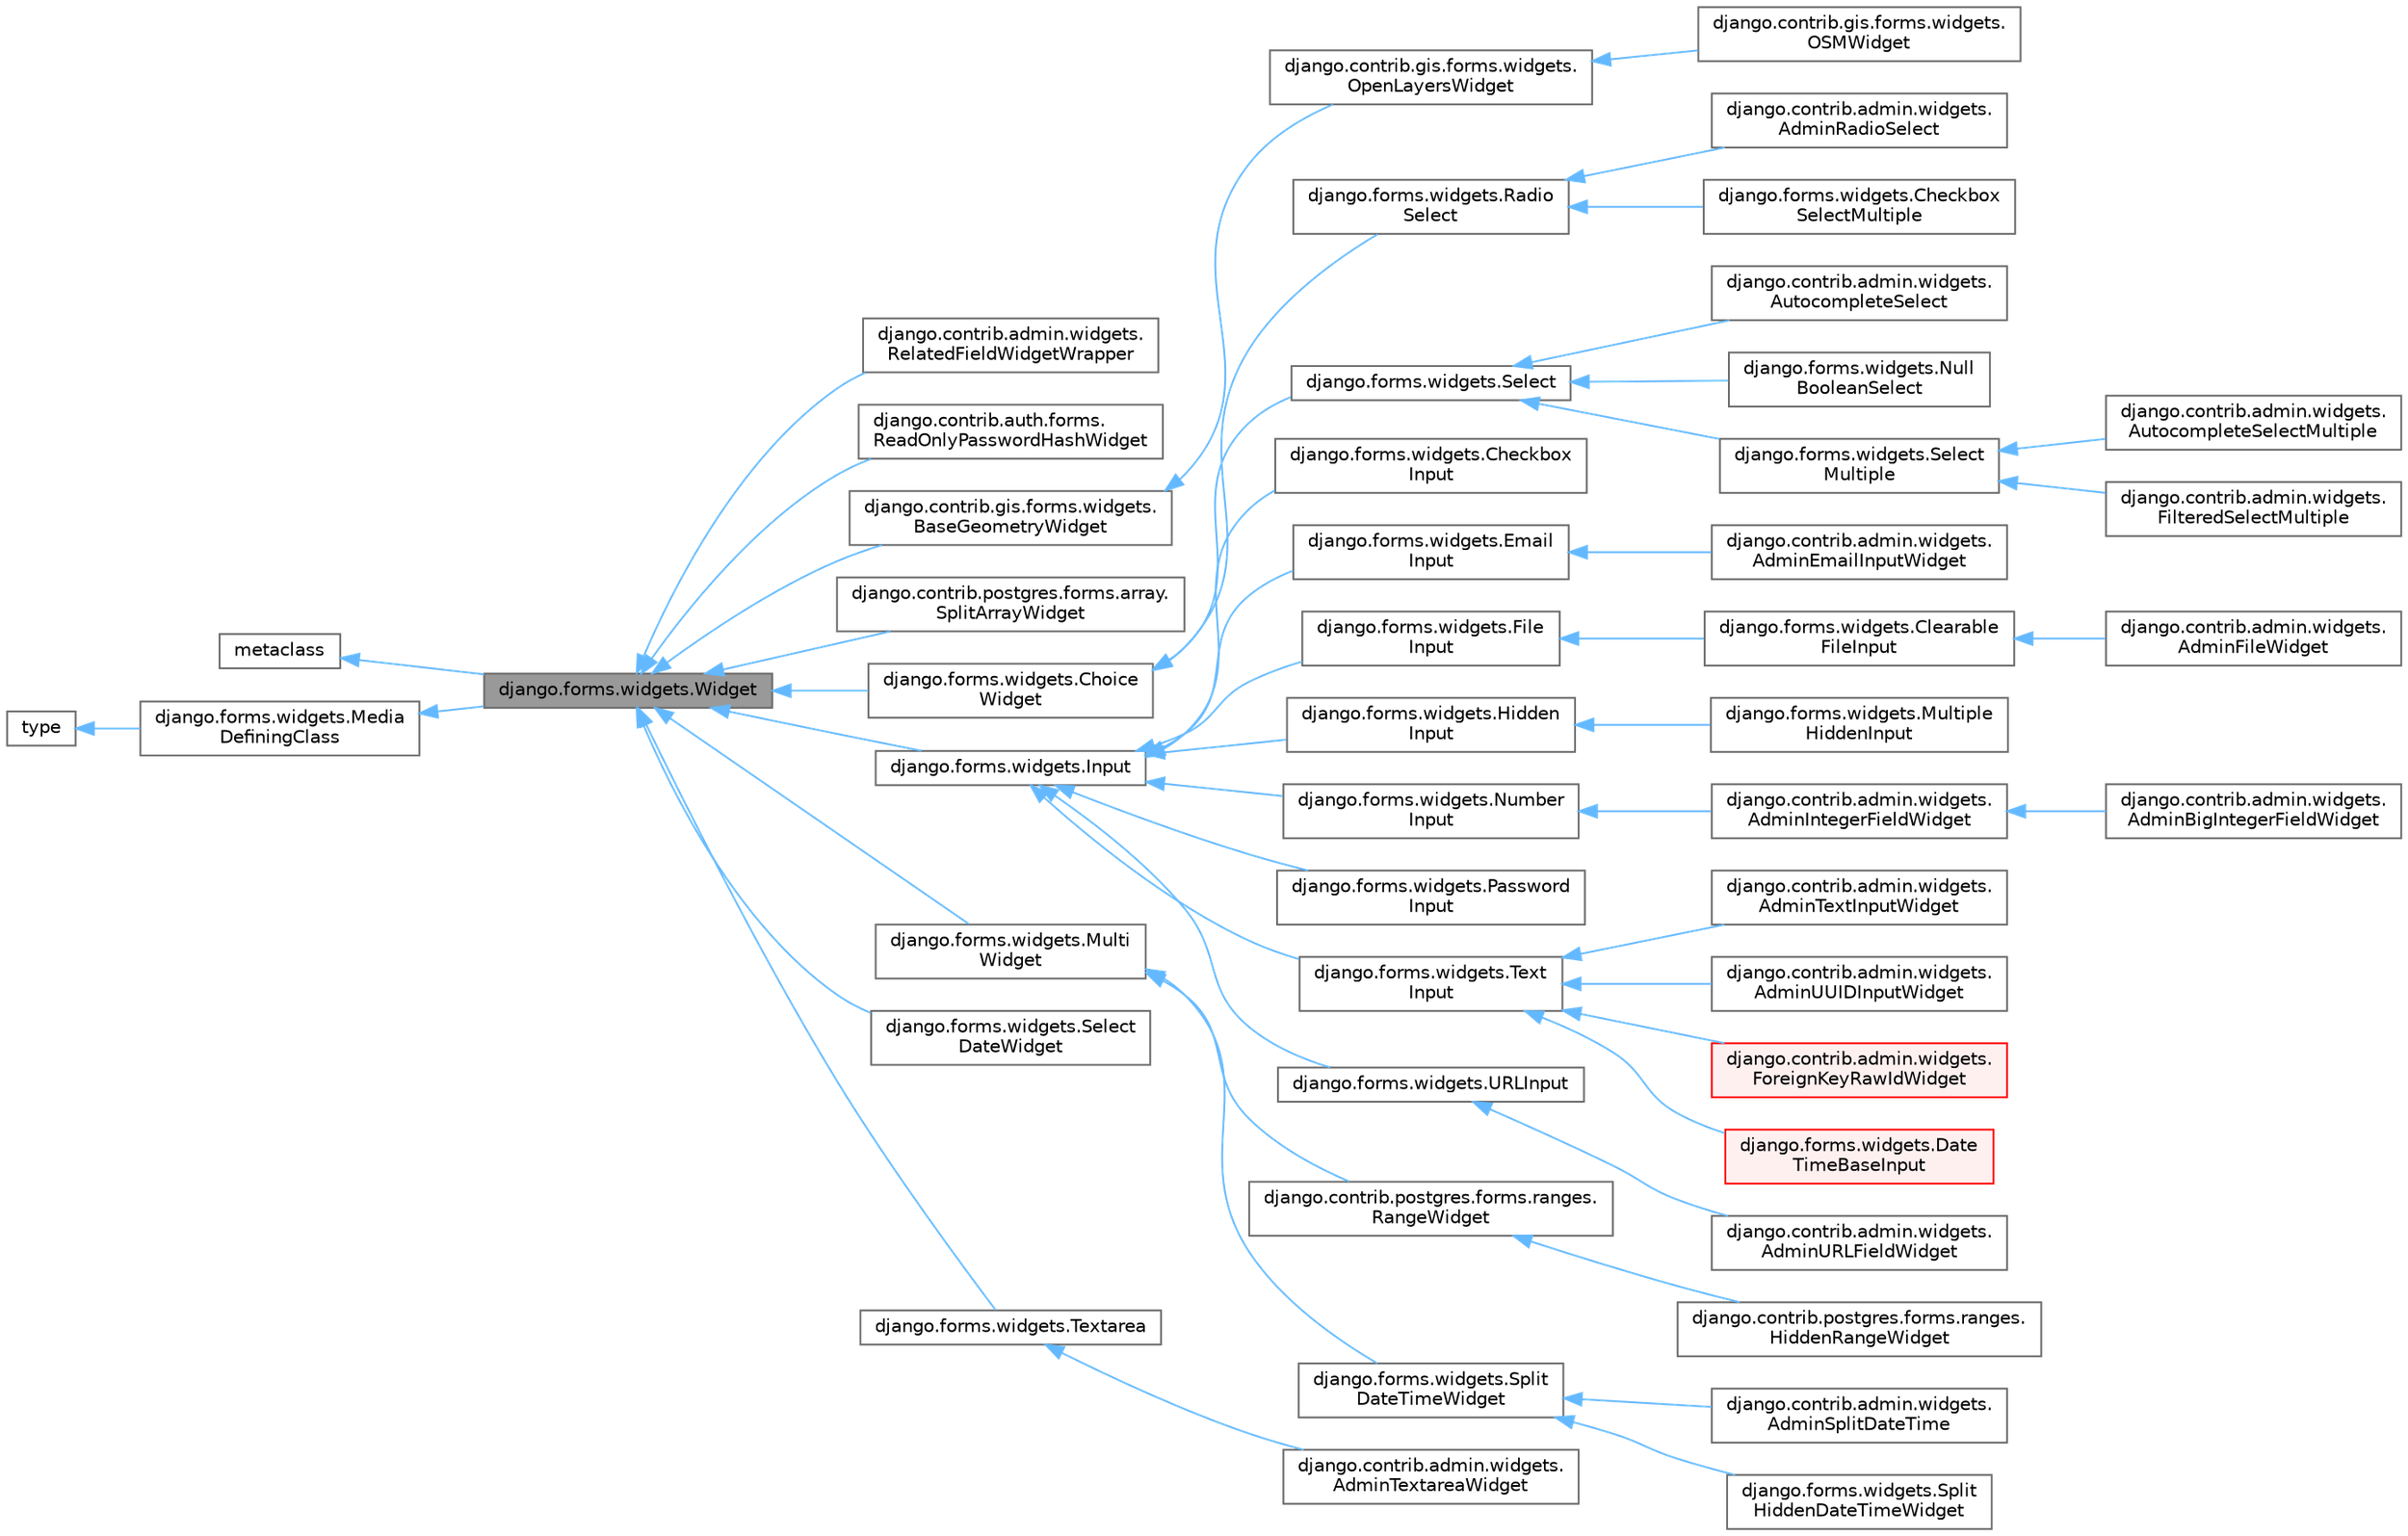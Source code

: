digraph "django.forms.widgets.Widget"
{
 // LATEX_PDF_SIZE
  bgcolor="transparent";
  edge [fontname=Helvetica,fontsize=10,labelfontname=Helvetica,labelfontsize=10];
  node [fontname=Helvetica,fontsize=10,shape=box,height=0.2,width=0.4];
  rankdir="LR";
  Node1 [id="Node000001",label="django.forms.widgets.Widget",height=0.2,width=0.4,color="gray40", fillcolor="grey60", style="filled", fontcolor="black",tooltip=" "];
  Node2 -> Node1 [id="edge49_Node000001_Node000002",dir="back",color="steelblue1",style="solid",tooltip=" "];
  Node2 [id="Node000002",label="metaclass",height=0.2,width=0.4,color="gray40", fillcolor="white", style="filled",tooltip=" "];
  Node3 -> Node1 [id="edge50_Node000001_Node000003",dir="back",color="steelblue1",style="solid",tooltip=" "];
  Node3 [id="Node000003",label="django.forms.widgets.Media\lDefiningClass",height=0.2,width=0.4,color="gray40", fillcolor="white", style="filled",URL="$classdjango_1_1forms_1_1widgets_1_1MediaDefiningClass.html",tooltip=" "];
  Node4 -> Node3 [id="edge51_Node000003_Node000004",dir="back",color="steelblue1",style="solid",tooltip=" "];
  Node4 [id="Node000004",label="type",height=0.2,width=0.4,color="gray40", fillcolor="white", style="filled",tooltip=" "];
  Node1 -> Node5 [id="edge52_Node000001_Node000005",dir="back",color="steelblue1",style="solid",tooltip=" "];
  Node5 [id="Node000005",label="django.contrib.admin.widgets.\lRelatedFieldWidgetWrapper",height=0.2,width=0.4,color="gray40", fillcolor="white", style="filled",URL="$classdjango_1_1contrib_1_1admin_1_1widgets_1_1RelatedFieldWidgetWrapper.html",tooltip=" "];
  Node1 -> Node6 [id="edge53_Node000001_Node000006",dir="back",color="steelblue1",style="solid",tooltip=" "];
  Node6 [id="Node000006",label="django.contrib.auth.forms.\lReadOnlyPasswordHashWidget",height=0.2,width=0.4,color="gray40", fillcolor="white", style="filled",URL="$classdjango_1_1contrib_1_1auth_1_1forms_1_1ReadOnlyPasswordHashWidget.html",tooltip=" "];
  Node1 -> Node7 [id="edge54_Node000001_Node000007",dir="back",color="steelblue1",style="solid",tooltip=" "];
  Node7 [id="Node000007",label="django.contrib.gis.forms.widgets.\lBaseGeometryWidget",height=0.2,width=0.4,color="gray40", fillcolor="white", style="filled",URL="$classdjango_1_1contrib_1_1gis_1_1forms_1_1widgets_1_1BaseGeometryWidget.html",tooltip=" "];
  Node7 -> Node8 [id="edge55_Node000007_Node000008",dir="back",color="steelblue1",style="solid",tooltip=" "];
  Node8 [id="Node000008",label="django.contrib.gis.forms.widgets.\lOpenLayersWidget",height=0.2,width=0.4,color="gray40", fillcolor="white", style="filled",URL="$classdjango_1_1contrib_1_1gis_1_1forms_1_1widgets_1_1OpenLayersWidget.html",tooltip=" "];
  Node8 -> Node9 [id="edge56_Node000008_Node000009",dir="back",color="steelblue1",style="solid",tooltip=" "];
  Node9 [id="Node000009",label="django.contrib.gis.forms.widgets.\lOSMWidget",height=0.2,width=0.4,color="gray40", fillcolor="white", style="filled",URL="$classdjango_1_1contrib_1_1gis_1_1forms_1_1widgets_1_1OSMWidget.html",tooltip=" "];
  Node1 -> Node10 [id="edge57_Node000001_Node000010",dir="back",color="steelblue1",style="solid",tooltip=" "];
  Node10 [id="Node000010",label="django.contrib.postgres.forms.array.\lSplitArrayWidget",height=0.2,width=0.4,color="gray40", fillcolor="white", style="filled",URL="$classdjango_1_1contrib_1_1postgres_1_1forms_1_1array_1_1SplitArrayWidget.html",tooltip=" "];
  Node1 -> Node11 [id="edge58_Node000001_Node000011",dir="back",color="steelblue1",style="solid",tooltip=" "];
  Node11 [id="Node000011",label="django.forms.widgets.Choice\lWidget",height=0.2,width=0.4,color="gray40", fillcolor="white", style="filled",URL="$classdjango_1_1forms_1_1widgets_1_1ChoiceWidget.html",tooltip=" "];
  Node11 -> Node12 [id="edge59_Node000011_Node000012",dir="back",color="steelblue1",style="solid",tooltip=" "];
  Node12 [id="Node000012",label="django.forms.widgets.Radio\lSelect",height=0.2,width=0.4,color="gray40", fillcolor="white", style="filled",URL="$classdjango_1_1forms_1_1widgets_1_1RadioSelect.html",tooltip=" "];
  Node12 -> Node13 [id="edge60_Node000012_Node000013",dir="back",color="steelblue1",style="solid",tooltip=" "];
  Node13 [id="Node000013",label="django.contrib.admin.widgets.\lAdminRadioSelect",height=0.2,width=0.4,color="gray40", fillcolor="white", style="filled",URL="$classdjango_1_1contrib_1_1admin_1_1widgets_1_1AdminRadioSelect.html",tooltip=" "];
  Node12 -> Node14 [id="edge61_Node000012_Node000014",dir="back",color="steelblue1",style="solid",tooltip=" "];
  Node14 [id="Node000014",label="django.forms.widgets.Checkbox\lSelectMultiple",height=0.2,width=0.4,color="gray40", fillcolor="white", style="filled",URL="$classdjango_1_1forms_1_1widgets_1_1CheckboxSelectMultiple.html",tooltip=" "];
  Node11 -> Node15 [id="edge62_Node000011_Node000015",dir="back",color="steelblue1",style="solid",tooltip=" "];
  Node15 [id="Node000015",label="django.forms.widgets.Select",height=0.2,width=0.4,color="gray40", fillcolor="white", style="filled",URL="$classdjango_1_1forms_1_1widgets_1_1Select.html",tooltip=" "];
  Node15 -> Node16 [id="edge63_Node000015_Node000016",dir="back",color="steelblue1",style="solid",tooltip=" "];
  Node16 [id="Node000016",label="django.contrib.admin.widgets.\lAutocompleteSelect",height=0.2,width=0.4,color="gray40", fillcolor="white", style="filled",URL="$classdjango_1_1contrib_1_1admin_1_1widgets_1_1AutocompleteSelect.html",tooltip=" "];
  Node15 -> Node17 [id="edge64_Node000015_Node000017",dir="back",color="steelblue1",style="solid",tooltip=" "];
  Node17 [id="Node000017",label="django.forms.widgets.Null\lBooleanSelect",height=0.2,width=0.4,color="gray40", fillcolor="white", style="filled",URL="$classdjango_1_1forms_1_1widgets_1_1NullBooleanSelect.html",tooltip=" "];
  Node15 -> Node18 [id="edge65_Node000015_Node000018",dir="back",color="steelblue1",style="solid",tooltip=" "];
  Node18 [id="Node000018",label="django.forms.widgets.Select\lMultiple",height=0.2,width=0.4,color="gray40", fillcolor="white", style="filled",URL="$classdjango_1_1forms_1_1widgets_1_1SelectMultiple.html",tooltip=" "];
  Node18 -> Node19 [id="edge66_Node000018_Node000019",dir="back",color="steelblue1",style="solid",tooltip=" "];
  Node19 [id="Node000019",label="django.contrib.admin.widgets.\lAutocompleteSelectMultiple",height=0.2,width=0.4,color="gray40", fillcolor="white", style="filled",URL="$classdjango_1_1contrib_1_1admin_1_1widgets_1_1AutocompleteSelectMultiple.html",tooltip=" "];
  Node18 -> Node20 [id="edge67_Node000018_Node000020",dir="back",color="steelblue1",style="solid",tooltip=" "];
  Node20 [id="Node000020",label="django.contrib.admin.widgets.\lFilteredSelectMultiple",height=0.2,width=0.4,color="gray40", fillcolor="white", style="filled",URL="$classdjango_1_1contrib_1_1admin_1_1widgets_1_1FilteredSelectMultiple.html",tooltip=" "];
  Node1 -> Node21 [id="edge68_Node000001_Node000021",dir="back",color="steelblue1",style="solid",tooltip=" "];
  Node21 [id="Node000021",label="django.forms.widgets.Input",height=0.2,width=0.4,color="gray40", fillcolor="white", style="filled",URL="$classdjango_1_1forms_1_1widgets_1_1Input.html",tooltip=" "];
  Node21 -> Node22 [id="edge69_Node000021_Node000022",dir="back",color="steelblue1",style="solid",tooltip=" "];
  Node22 [id="Node000022",label="django.forms.widgets.Checkbox\lInput",height=0.2,width=0.4,color="gray40", fillcolor="white", style="filled",URL="$classdjango_1_1forms_1_1widgets_1_1CheckboxInput.html",tooltip=" "];
  Node21 -> Node23 [id="edge70_Node000021_Node000023",dir="back",color="steelblue1",style="solid",tooltip=" "];
  Node23 [id="Node000023",label="django.forms.widgets.Email\lInput",height=0.2,width=0.4,color="gray40", fillcolor="white", style="filled",URL="$classdjango_1_1forms_1_1widgets_1_1EmailInput.html",tooltip=" "];
  Node23 -> Node24 [id="edge71_Node000023_Node000024",dir="back",color="steelblue1",style="solid",tooltip=" "];
  Node24 [id="Node000024",label="django.contrib.admin.widgets.\lAdminEmailInputWidget",height=0.2,width=0.4,color="gray40", fillcolor="white", style="filled",URL="$classdjango_1_1contrib_1_1admin_1_1widgets_1_1AdminEmailInputWidget.html",tooltip=" "];
  Node21 -> Node25 [id="edge72_Node000021_Node000025",dir="back",color="steelblue1",style="solid",tooltip=" "];
  Node25 [id="Node000025",label="django.forms.widgets.File\lInput",height=0.2,width=0.4,color="gray40", fillcolor="white", style="filled",URL="$classdjango_1_1forms_1_1widgets_1_1FileInput.html",tooltip=" "];
  Node25 -> Node26 [id="edge73_Node000025_Node000026",dir="back",color="steelblue1",style="solid",tooltip=" "];
  Node26 [id="Node000026",label="django.forms.widgets.Clearable\lFileInput",height=0.2,width=0.4,color="gray40", fillcolor="white", style="filled",URL="$classdjango_1_1forms_1_1widgets_1_1ClearableFileInput.html",tooltip=" "];
  Node26 -> Node27 [id="edge74_Node000026_Node000027",dir="back",color="steelblue1",style="solid",tooltip=" "];
  Node27 [id="Node000027",label="django.contrib.admin.widgets.\lAdminFileWidget",height=0.2,width=0.4,color="gray40", fillcolor="white", style="filled",URL="$classdjango_1_1contrib_1_1admin_1_1widgets_1_1AdminFileWidget.html",tooltip=" "];
  Node21 -> Node28 [id="edge75_Node000021_Node000028",dir="back",color="steelblue1",style="solid",tooltip=" "];
  Node28 [id="Node000028",label="django.forms.widgets.Hidden\lInput",height=0.2,width=0.4,color="gray40", fillcolor="white", style="filled",URL="$classdjango_1_1forms_1_1widgets_1_1HiddenInput.html",tooltip=" "];
  Node28 -> Node29 [id="edge76_Node000028_Node000029",dir="back",color="steelblue1",style="solid",tooltip=" "];
  Node29 [id="Node000029",label="django.forms.widgets.Multiple\lHiddenInput",height=0.2,width=0.4,color="gray40", fillcolor="white", style="filled",URL="$classdjango_1_1forms_1_1widgets_1_1MultipleHiddenInput.html",tooltip=" "];
  Node21 -> Node30 [id="edge77_Node000021_Node000030",dir="back",color="steelblue1",style="solid",tooltip=" "];
  Node30 [id="Node000030",label="django.forms.widgets.Number\lInput",height=0.2,width=0.4,color="gray40", fillcolor="white", style="filled",URL="$classdjango_1_1forms_1_1widgets_1_1NumberInput.html",tooltip=" "];
  Node30 -> Node31 [id="edge78_Node000030_Node000031",dir="back",color="steelblue1",style="solid",tooltip=" "];
  Node31 [id="Node000031",label="django.contrib.admin.widgets.\lAdminIntegerFieldWidget",height=0.2,width=0.4,color="gray40", fillcolor="white", style="filled",URL="$classdjango_1_1contrib_1_1admin_1_1widgets_1_1AdminIntegerFieldWidget.html",tooltip=" "];
  Node31 -> Node32 [id="edge79_Node000031_Node000032",dir="back",color="steelblue1",style="solid",tooltip=" "];
  Node32 [id="Node000032",label="django.contrib.admin.widgets.\lAdminBigIntegerFieldWidget",height=0.2,width=0.4,color="gray40", fillcolor="white", style="filled",URL="$classdjango_1_1contrib_1_1admin_1_1widgets_1_1AdminBigIntegerFieldWidget.html",tooltip=" "];
  Node21 -> Node33 [id="edge80_Node000021_Node000033",dir="back",color="steelblue1",style="solid",tooltip=" "];
  Node33 [id="Node000033",label="django.forms.widgets.Password\lInput",height=0.2,width=0.4,color="gray40", fillcolor="white", style="filled",URL="$classdjango_1_1forms_1_1widgets_1_1PasswordInput.html",tooltip=" "];
  Node21 -> Node34 [id="edge81_Node000021_Node000034",dir="back",color="steelblue1",style="solid",tooltip=" "];
  Node34 [id="Node000034",label="django.forms.widgets.Text\lInput",height=0.2,width=0.4,color="gray40", fillcolor="white", style="filled",URL="$classdjango_1_1forms_1_1widgets_1_1TextInput.html",tooltip=" "];
  Node34 -> Node35 [id="edge82_Node000034_Node000035",dir="back",color="steelblue1",style="solid",tooltip=" "];
  Node35 [id="Node000035",label="django.contrib.admin.widgets.\lAdminTextInputWidget",height=0.2,width=0.4,color="gray40", fillcolor="white", style="filled",URL="$classdjango_1_1contrib_1_1admin_1_1widgets_1_1AdminTextInputWidget.html",tooltip=" "];
  Node34 -> Node36 [id="edge83_Node000034_Node000036",dir="back",color="steelblue1",style="solid",tooltip=" "];
  Node36 [id="Node000036",label="django.contrib.admin.widgets.\lAdminUUIDInputWidget",height=0.2,width=0.4,color="gray40", fillcolor="white", style="filled",URL="$classdjango_1_1contrib_1_1admin_1_1widgets_1_1AdminUUIDInputWidget.html",tooltip=" "];
  Node34 -> Node37 [id="edge84_Node000034_Node000037",dir="back",color="steelblue1",style="solid",tooltip=" "];
  Node37 [id="Node000037",label="django.contrib.admin.widgets.\lForeignKeyRawIdWidget",height=0.2,width=0.4,color="red", fillcolor="#FFF0F0", style="filled",URL="$classdjango_1_1contrib_1_1admin_1_1widgets_1_1ForeignKeyRawIdWidget.html",tooltip=" "];
  Node34 -> Node39 [id="edge85_Node000034_Node000039",dir="back",color="steelblue1",style="solid",tooltip=" "];
  Node39 [id="Node000039",label="django.forms.widgets.Date\lTimeBaseInput",height=0.2,width=0.4,color="red", fillcolor="#FFF0F0", style="filled",URL="$classdjango_1_1forms_1_1widgets_1_1DateTimeBaseInput.html",tooltip=" "];
  Node21 -> Node47 [id="edge86_Node000021_Node000047",dir="back",color="steelblue1",style="solid",tooltip=" "];
  Node47 [id="Node000047",label="django.forms.widgets.URLInput",height=0.2,width=0.4,color="gray40", fillcolor="white", style="filled",URL="$classdjango_1_1forms_1_1widgets_1_1URLInput.html",tooltip=" "];
  Node47 -> Node48 [id="edge87_Node000047_Node000048",dir="back",color="steelblue1",style="solid",tooltip=" "];
  Node48 [id="Node000048",label="django.contrib.admin.widgets.\lAdminURLFieldWidget",height=0.2,width=0.4,color="gray40", fillcolor="white", style="filled",URL="$classdjango_1_1contrib_1_1admin_1_1widgets_1_1AdminURLFieldWidget.html",tooltip=" "];
  Node1 -> Node49 [id="edge88_Node000001_Node000049",dir="back",color="steelblue1",style="solid",tooltip=" "];
  Node49 [id="Node000049",label="django.forms.widgets.Multi\lWidget",height=0.2,width=0.4,color="gray40", fillcolor="white", style="filled",URL="$classdjango_1_1forms_1_1widgets_1_1MultiWidget.html",tooltip=" "];
  Node49 -> Node50 [id="edge89_Node000049_Node000050",dir="back",color="steelblue1",style="solid",tooltip=" "];
  Node50 [id="Node000050",label="django.contrib.postgres.forms.ranges.\lRangeWidget",height=0.2,width=0.4,color="gray40", fillcolor="white", style="filled",URL="$classdjango_1_1contrib_1_1postgres_1_1forms_1_1ranges_1_1RangeWidget.html",tooltip=" "];
  Node50 -> Node51 [id="edge90_Node000050_Node000051",dir="back",color="steelblue1",style="solid",tooltip=" "];
  Node51 [id="Node000051",label="django.contrib.postgres.forms.ranges.\lHiddenRangeWidget",height=0.2,width=0.4,color="gray40", fillcolor="white", style="filled",URL="$classdjango_1_1contrib_1_1postgres_1_1forms_1_1ranges_1_1HiddenRangeWidget.html",tooltip=" "];
  Node49 -> Node52 [id="edge91_Node000049_Node000052",dir="back",color="steelblue1",style="solid",tooltip=" "];
  Node52 [id="Node000052",label="django.forms.widgets.Split\lDateTimeWidget",height=0.2,width=0.4,color="gray40", fillcolor="white", style="filled",URL="$classdjango_1_1forms_1_1widgets_1_1SplitDateTimeWidget.html",tooltip=" "];
  Node52 -> Node53 [id="edge92_Node000052_Node000053",dir="back",color="steelblue1",style="solid",tooltip=" "];
  Node53 [id="Node000053",label="django.contrib.admin.widgets.\lAdminSplitDateTime",height=0.2,width=0.4,color="gray40", fillcolor="white", style="filled",URL="$classdjango_1_1contrib_1_1admin_1_1widgets_1_1AdminSplitDateTime.html",tooltip=" "];
  Node52 -> Node54 [id="edge93_Node000052_Node000054",dir="back",color="steelblue1",style="solid",tooltip=" "];
  Node54 [id="Node000054",label="django.forms.widgets.Split\lHiddenDateTimeWidget",height=0.2,width=0.4,color="gray40", fillcolor="white", style="filled",URL="$classdjango_1_1forms_1_1widgets_1_1SplitHiddenDateTimeWidget.html",tooltip=" "];
  Node1 -> Node55 [id="edge94_Node000001_Node000055",dir="back",color="steelblue1",style="solid",tooltip=" "];
  Node55 [id="Node000055",label="django.forms.widgets.Select\lDateWidget",height=0.2,width=0.4,color="gray40", fillcolor="white", style="filled",URL="$classdjango_1_1forms_1_1widgets_1_1SelectDateWidget.html",tooltip=" "];
  Node1 -> Node56 [id="edge95_Node000001_Node000056",dir="back",color="steelblue1",style="solid",tooltip=" "];
  Node56 [id="Node000056",label="django.forms.widgets.Textarea",height=0.2,width=0.4,color="gray40", fillcolor="white", style="filled",URL="$classdjango_1_1forms_1_1widgets_1_1Textarea.html",tooltip=" "];
  Node56 -> Node57 [id="edge96_Node000056_Node000057",dir="back",color="steelblue1",style="solid",tooltip=" "];
  Node57 [id="Node000057",label="django.contrib.admin.widgets.\lAdminTextareaWidget",height=0.2,width=0.4,color="gray40", fillcolor="white", style="filled",URL="$classdjango_1_1contrib_1_1admin_1_1widgets_1_1AdminTextareaWidget.html",tooltip=" "];
}
